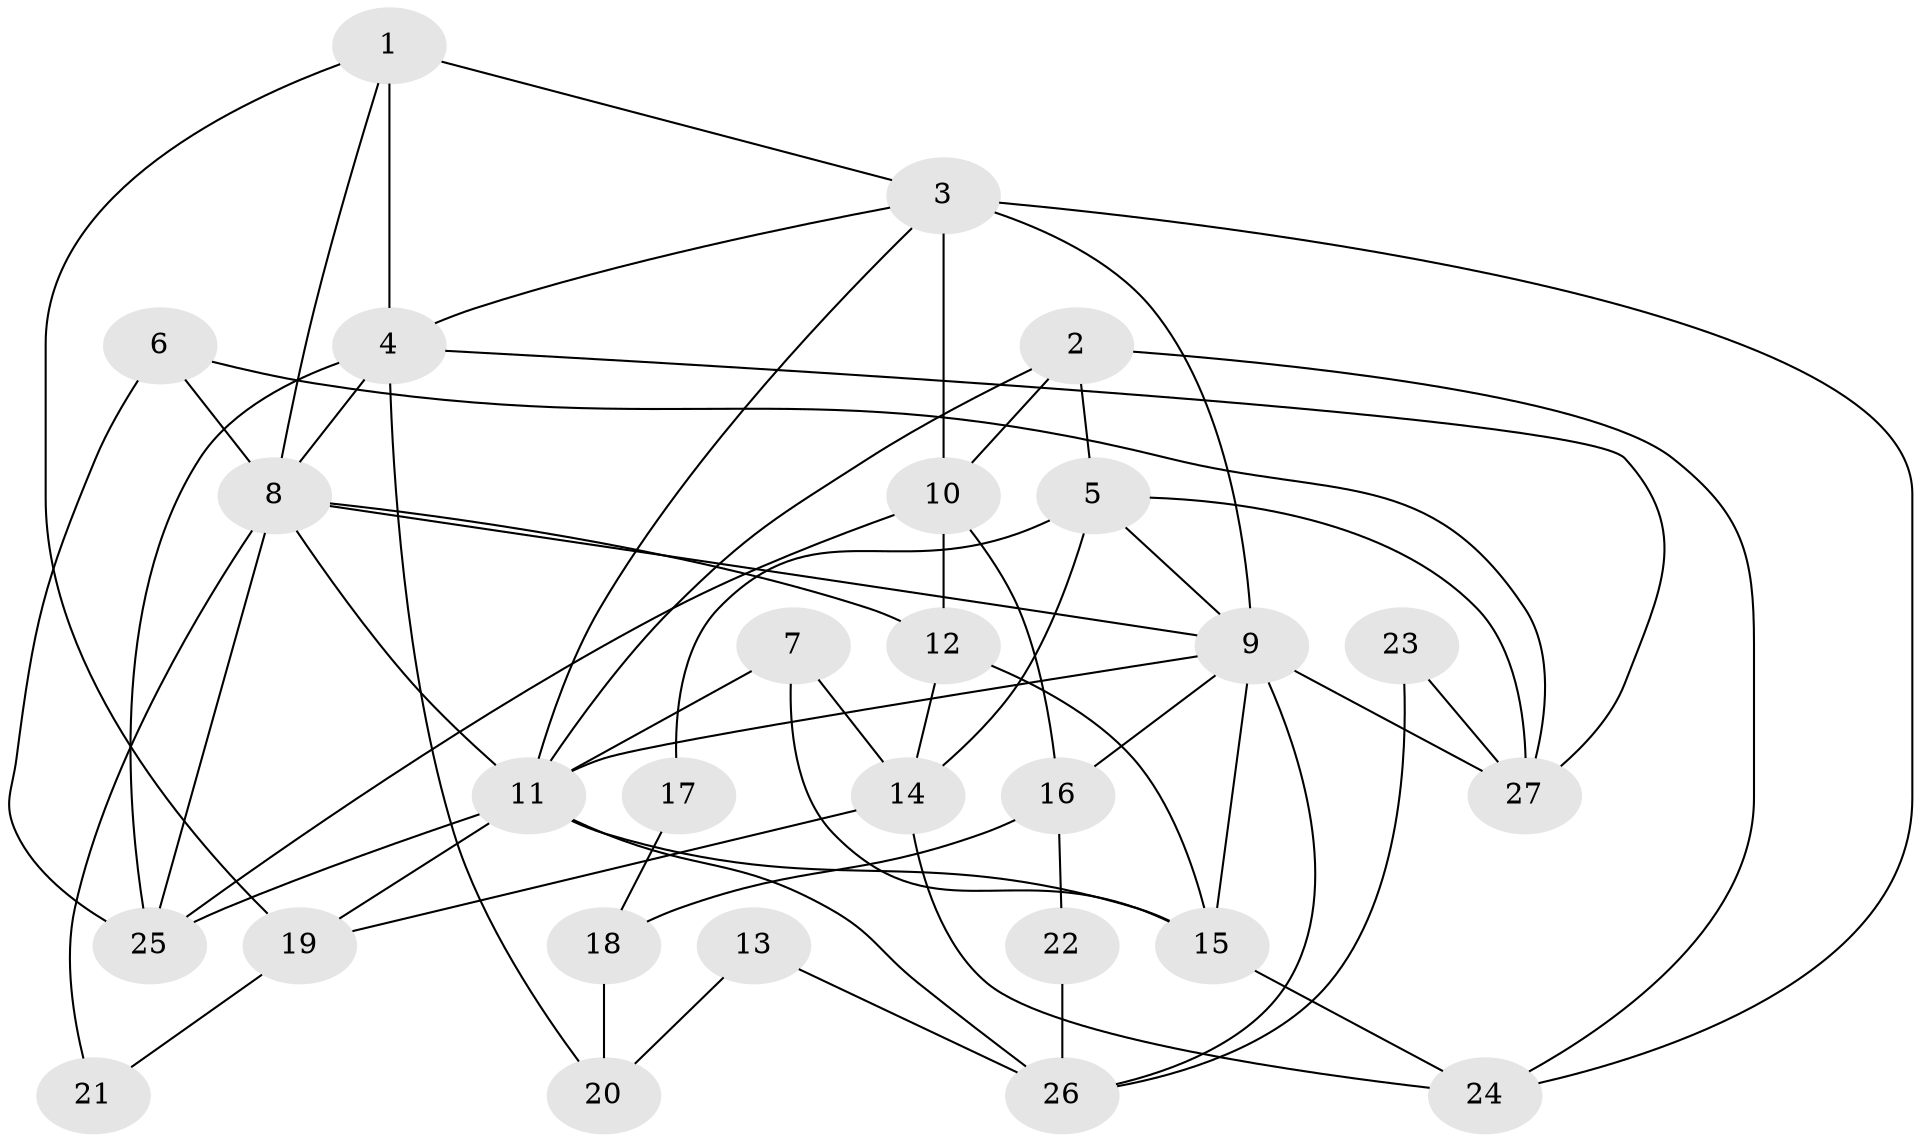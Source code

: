 // original degree distribution, {4: 0.3333333333333333, 2: 0.09259259259259259, 6: 0.07407407407407407, 5: 0.18518518518518517, 3: 0.2777777777777778, 8: 0.018518518518518517, 7: 0.018518518518518517}
// Generated by graph-tools (version 1.1) at 2025/36/03/09/25 02:36:04]
// undirected, 27 vertices, 59 edges
graph export_dot {
graph [start="1"]
  node [color=gray90,style=filled];
  1;
  2;
  3;
  4;
  5;
  6;
  7;
  8;
  9;
  10;
  11;
  12;
  13;
  14;
  15;
  16;
  17;
  18;
  19;
  20;
  21;
  22;
  23;
  24;
  25;
  26;
  27;
  1 -- 3 [weight=1.0];
  1 -- 4 [weight=2.0];
  1 -- 8 [weight=1.0];
  1 -- 19 [weight=1.0];
  2 -- 5 [weight=1.0];
  2 -- 10 [weight=1.0];
  2 -- 11 [weight=1.0];
  2 -- 24 [weight=1.0];
  3 -- 4 [weight=1.0];
  3 -- 9 [weight=2.0];
  3 -- 10 [weight=4.0];
  3 -- 11 [weight=2.0];
  3 -- 24 [weight=1.0];
  4 -- 8 [weight=1.0];
  4 -- 20 [weight=1.0];
  4 -- 25 [weight=1.0];
  4 -- 27 [weight=1.0];
  5 -- 9 [weight=1.0];
  5 -- 14 [weight=1.0];
  5 -- 17 [weight=1.0];
  5 -- 27 [weight=1.0];
  6 -- 8 [weight=1.0];
  6 -- 25 [weight=1.0];
  6 -- 27 [weight=1.0];
  7 -- 11 [weight=1.0];
  7 -- 14 [weight=1.0];
  7 -- 15 [weight=1.0];
  8 -- 9 [weight=3.0];
  8 -- 11 [weight=1.0];
  8 -- 12 [weight=3.0];
  8 -- 21 [weight=1.0];
  8 -- 25 [weight=1.0];
  9 -- 11 [weight=2.0];
  9 -- 15 [weight=2.0];
  9 -- 16 [weight=2.0];
  9 -- 26 [weight=1.0];
  9 -- 27 [weight=1.0];
  10 -- 12 [weight=1.0];
  10 -- 16 [weight=2.0];
  10 -- 25 [weight=1.0];
  11 -- 15 [weight=1.0];
  11 -- 19 [weight=1.0];
  11 -- 25 [weight=1.0];
  11 -- 26 [weight=1.0];
  12 -- 14 [weight=1.0];
  12 -- 15 [weight=2.0];
  13 -- 20 [weight=1.0];
  13 -- 26 [weight=1.0];
  14 -- 19 [weight=1.0];
  14 -- 24 [weight=1.0];
  15 -- 24 [weight=1.0];
  16 -- 18 [weight=1.0];
  16 -- 22 [weight=1.0];
  17 -- 18 [weight=1.0];
  18 -- 20 [weight=1.0];
  19 -- 21 [weight=1.0];
  22 -- 26 [weight=1.0];
  23 -- 26 [weight=1.0];
  23 -- 27 [weight=1.0];
}
